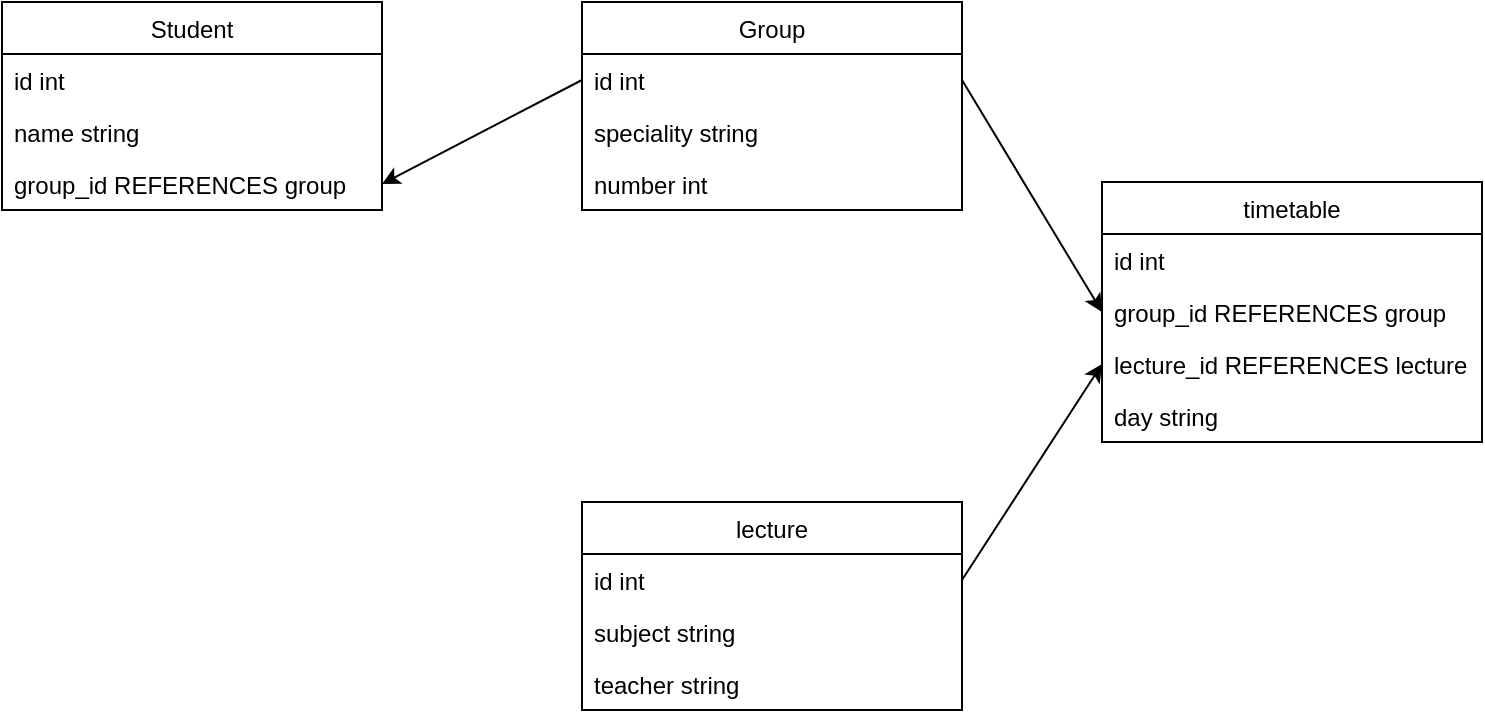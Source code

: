 <mxfile version="16.5.6" type="github">
  <diagram name="Page-1" id="c4acf3e9-155e-7222-9cf6-157b1a14988f">
    <mxGraphModel dx="1422" dy="762" grid="1" gridSize="10" guides="1" tooltips="1" connect="1" arrows="1" fold="1" page="1" pageScale="1" pageWidth="850" pageHeight="1100" background="none" math="0" shadow="0">
      <root>
        <mxCell id="0" />
        <mxCell id="1" parent="0" />
        <mxCell id="cyseSkgEOC8eInQIfCSK-2" value="Student" style="swimlane;fontStyle=0;childLayout=stackLayout;horizontal=1;startSize=26;fillColor=none;horizontalStack=0;resizeParent=1;resizeParentMax=0;resizeLast=0;collapsible=1;marginBottom=0;" parent="1" vertex="1">
          <mxGeometry x="40" y="50" width="190" height="104" as="geometry" />
        </mxCell>
        <mxCell id="cyseSkgEOC8eInQIfCSK-3" value="id int " style="text;strokeColor=none;fillColor=none;align=left;verticalAlign=top;spacingLeft=4;spacingRight=4;overflow=hidden;rotatable=0;points=[[0,0.5],[1,0.5]];portConstraint=eastwest;" parent="cyseSkgEOC8eInQIfCSK-2" vertex="1">
          <mxGeometry y="26" width="190" height="26" as="geometry" />
        </mxCell>
        <mxCell id="cyseSkgEOC8eInQIfCSK-4" value="name string" style="text;strokeColor=none;fillColor=none;align=left;verticalAlign=top;spacingLeft=4;spacingRight=4;overflow=hidden;rotatable=0;points=[[0,0.5],[1,0.5]];portConstraint=eastwest;" parent="cyseSkgEOC8eInQIfCSK-2" vertex="1">
          <mxGeometry y="52" width="190" height="26" as="geometry" />
        </mxCell>
        <mxCell id="cyseSkgEOC8eInQIfCSK-5" value="group_id REFERENCES group" style="text;strokeColor=none;fillColor=none;align=left;verticalAlign=top;spacingLeft=4;spacingRight=4;overflow=hidden;rotatable=0;points=[[0,0.5],[1,0.5]];portConstraint=eastwest;" parent="cyseSkgEOC8eInQIfCSK-2" vertex="1">
          <mxGeometry y="78" width="190" height="26" as="geometry" />
        </mxCell>
        <mxCell id="cyseSkgEOC8eInQIfCSK-6" value="Group" style="swimlane;fontStyle=0;childLayout=stackLayout;horizontal=1;startSize=26;fillColor=none;horizontalStack=0;resizeParent=1;resizeParentMax=0;resizeLast=0;collapsible=1;marginBottom=0;" parent="1" vertex="1">
          <mxGeometry x="330" y="50" width="190" height="104" as="geometry" />
        </mxCell>
        <mxCell id="cyseSkgEOC8eInQIfCSK-7" value="id int " style="text;strokeColor=none;fillColor=none;align=left;verticalAlign=top;spacingLeft=4;spacingRight=4;overflow=hidden;rotatable=0;points=[[0,0.5],[1,0.5]];portConstraint=eastwest;" parent="cyseSkgEOC8eInQIfCSK-6" vertex="1">
          <mxGeometry y="26" width="190" height="26" as="geometry" />
        </mxCell>
        <mxCell id="cyseSkgEOC8eInQIfCSK-8" value="speciality string" style="text;strokeColor=none;fillColor=none;align=left;verticalAlign=top;spacingLeft=4;spacingRight=4;overflow=hidden;rotatable=0;points=[[0,0.5],[1,0.5]];portConstraint=eastwest;" parent="cyseSkgEOC8eInQIfCSK-6" vertex="1">
          <mxGeometry y="52" width="190" height="26" as="geometry" />
        </mxCell>
        <mxCell id="ZbuvkdXFR0Guzk67uiGE-1" value="number int " style="text;strokeColor=none;fillColor=none;align=left;verticalAlign=top;spacingLeft=4;spacingRight=4;overflow=hidden;rotatable=0;points=[[0,0.5],[1,0.5]];portConstraint=eastwest;" parent="cyseSkgEOC8eInQIfCSK-6" vertex="1">
          <mxGeometry y="78" width="190" height="26" as="geometry" />
        </mxCell>
        <mxCell id="cyseSkgEOC8eInQIfCSK-10" value="" style="endArrow=classic;html=1;rounded=0;exitX=0;exitY=0.5;exitDx=0;exitDy=0;entryX=1;entryY=0.5;entryDx=0;entryDy=0;" parent="1" source="cyseSkgEOC8eInQIfCSK-7" target="cyseSkgEOC8eInQIfCSK-5" edge="1">
          <mxGeometry width="50" height="50" relative="1" as="geometry">
            <mxPoint x="250" y="190" as="sourcePoint" />
            <mxPoint x="300" y="140" as="targetPoint" />
          </mxGeometry>
        </mxCell>
        <mxCell id="cyseSkgEOC8eInQIfCSK-11" value="lecture" style="swimlane;fontStyle=0;childLayout=stackLayout;horizontal=1;startSize=26;fillColor=none;horizontalStack=0;resizeParent=1;resizeParentMax=0;resizeLast=0;collapsible=1;marginBottom=0;" parent="1" vertex="1">
          <mxGeometry x="330" y="300" width="190" height="104" as="geometry" />
        </mxCell>
        <mxCell id="cyseSkgEOC8eInQIfCSK-12" value="id int " style="text;strokeColor=none;fillColor=none;align=left;verticalAlign=top;spacingLeft=4;spacingRight=4;overflow=hidden;rotatable=0;points=[[0,0.5],[1,0.5]];portConstraint=eastwest;" parent="cyseSkgEOC8eInQIfCSK-11" vertex="1">
          <mxGeometry y="26" width="190" height="26" as="geometry" />
        </mxCell>
        <mxCell id="cyseSkgEOC8eInQIfCSK-13" value="subject string" style="text;strokeColor=none;fillColor=none;align=left;verticalAlign=top;spacingLeft=4;spacingRight=4;overflow=hidden;rotatable=0;points=[[0,0.5],[1,0.5]];portConstraint=eastwest;" parent="cyseSkgEOC8eInQIfCSK-11" vertex="1">
          <mxGeometry y="52" width="190" height="26" as="geometry" />
        </mxCell>
        <mxCell id="cyseSkgEOC8eInQIfCSK-14" value="teacher string" style="text;strokeColor=none;fillColor=none;align=left;verticalAlign=top;spacingLeft=4;spacingRight=4;overflow=hidden;rotatable=0;points=[[0,0.5],[1,0.5]];portConstraint=eastwest;" parent="cyseSkgEOC8eInQIfCSK-11" vertex="1">
          <mxGeometry y="78" width="190" height="26" as="geometry" />
        </mxCell>
        <mxCell id="zoDVskyGEI2o6vUljKiO-1" value="timetable" style="swimlane;fontStyle=0;childLayout=stackLayout;horizontal=1;startSize=26;fillColor=none;horizontalStack=0;resizeParent=1;resizeParentMax=0;resizeLast=0;collapsible=1;marginBottom=0;" parent="1" vertex="1">
          <mxGeometry x="590" y="140" width="190" height="130" as="geometry" />
        </mxCell>
        <mxCell id="zoDVskyGEI2o6vUljKiO-2" value="id int " style="text;strokeColor=none;fillColor=none;align=left;verticalAlign=top;spacingLeft=4;spacingRight=4;overflow=hidden;rotatable=0;points=[[0,0.5],[1,0.5]];portConstraint=eastwest;" parent="zoDVskyGEI2o6vUljKiO-1" vertex="1">
          <mxGeometry y="26" width="190" height="26" as="geometry" />
        </mxCell>
        <mxCell id="zoDVskyGEI2o6vUljKiO-4" value="group_id REFERENCES group" style="text;strokeColor=none;fillColor=none;align=left;verticalAlign=top;spacingLeft=4;spacingRight=4;overflow=hidden;rotatable=0;points=[[0,0.5],[1,0.5]];portConstraint=eastwest;" parent="zoDVskyGEI2o6vUljKiO-1" vertex="1">
          <mxGeometry y="52" width="190" height="26" as="geometry" />
        </mxCell>
        <mxCell id="zoDVskyGEI2o6vUljKiO-3" value="lecture_id REFERENCES lecture" style="text;strokeColor=none;fillColor=none;align=left;verticalAlign=top;spacingLeft=4;spacingRight=4;overflow=hidden;rotatable=0;points=[[0,0.5],[1,0.5]];portConstraint=eastwest;" parent="zoDVskyGEI2o6vUljKiO-1" vertex="1">
          <mxGeometry y="78" width="190" height="26" as="geometry" />
        </mxCell>
        <mxCell id="zoDVskyGEI2o6vUljKiO-5" value="day string" style="text;strokeColor=none;fillColor=none;align=left;verticalAlign=top;spacingLeft=4;spacingRight=4;overflow=hidden;rotatable=0;points=[[0,0.5],[1,0.5]];portConstraint=eastwest;" parent="zoDVskyGEI2o6vUljKiO-1" vertex="1">
          <mxGeometry y="104" width="190" height="26" as="geometry" />
        </mxCell>
        <mxCell id="zoDVskyGEI2o6vUljKiO-6" value="" style="endArrow=classic;html=1;rounded=0;exitX=1;exitY=0.5;exitDx=0;exitDy=0;entryX=0;entryY=0.5;entryDx=0;entryDy=0;" parent="1" source="cyseSkgEOC8eInQIfCSK-7" target="zoDVskyGEI2o6vUljKiO-4" edge="1">
          <mxGeometry width="50" height="50" relative="1" as="geometry">
            <mxPoint x="340" y="99" as="sourcePoint" />
            <mxPoint x="240" y="151" as="targetPoint" />
          </mxGeometry>
        </mxCell>
        <mxCell id="zoDVskyGEI2o6vUljKiO-7" value="" style="endArrow=classic;html=1;rounded=0;exitX=1;exitY=0.5;exitDx=0;exitDy=0;entryX=0;entryY=0.5;entryDx=0;entryDy=0;" parent="1" source="cyseSkgEOC8eInQIfCSK-12" target="zoDVskyGEI2o6vUljKiO-3" edge="1">
          <mxGeometry width="50" height="50" relative="1" as="geometry">
            <mxPoint x="530" y="99" as="sourcePoint" />
            <mxPoint x="600" y="215" as="targetPoint" />
          </mxGeometry>
        </mxCell>
      </root>
    </mxGraphModel>
  </diagram>
</mxfile>
